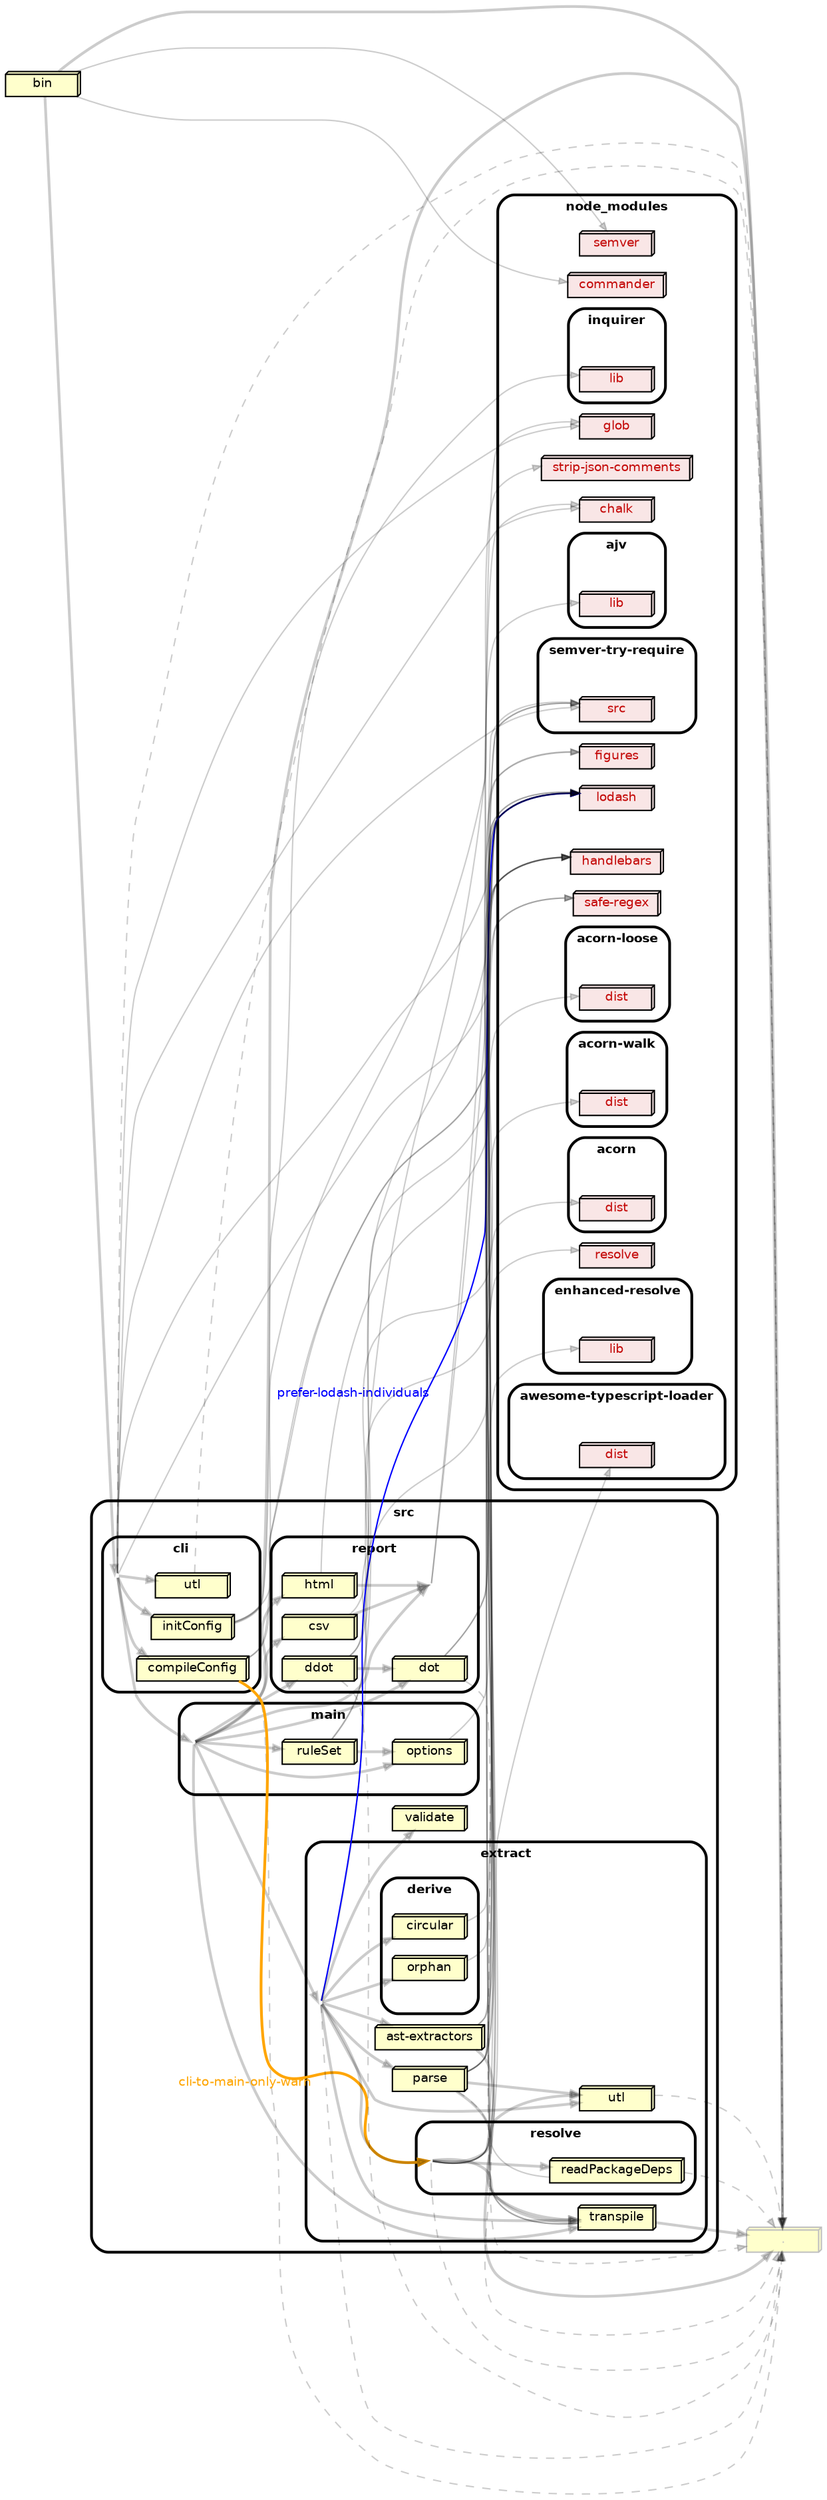 strict digraph "dependency-cruiser output"{
    rankdir="LR" splines="true" overlap="false" nodesep="0.16" ranksep="0.18" fontname="Helvetica-bold" fontsize="9" style="rounded,bold,filled" fillcolor="#ffffff" compound="true"
    node [shape="box" style="rounded, filled" height="0.2" color="black" fillcolor="#ffffcc" fontcolor="black" fontname="Helvetica" fontsize="9"]
    edge [arrowhead="normal" arrowsize="0.6" penwidth="2.0" color="#00000033" fontname="Helvetica" fontsize="9"]

    "." [label=<.> tooltip="." color="grey" fontcolor="grey" shape="box3d"]
    "bin" [label=<bin> tooltip="bin" URL="https://github.com/sverweij/dependency-cruiser/blob/develop/bin" shape="box3d"]
    "bin" -> "."
    "bin" -> "src/cli"
    "bin" -> "node_modules/commander" [penwidth="1.0"]
    "bin" -> "node_modules/semver" [penwidth="1.0"]
    subgraph "cluster_node_modules" {label="node_modules" "node_modules" [width="0.05" shape="point" style="invis"] subgraph "cluster_node_modules/acorn-loose" {label="acorn-loose" "node_modules/acorn-loose" [width="0.05" shape="point" style="invis"] "node_modules/acorn-loose/dist" [label=<dist> tooltip="dist" URL="https://github.com/sverweij/dependency-cruiser/blob/develop/node_modules/acorn-loose/dist" shape="box3d" fillcolor="#c40b0a1a" fontcolor="#c40b0a"] } }
    subgraph "cluster_node_modules" {label="node_modules" "node_modules" [width="0.05" shape="point" style="invis"] subgraph "cluster_node_modules/acorn-walk" {label="acorn-walk" "node_modules/acorn-walk" [width="0.05" shape="point" style="invis"] "node_modules/acorn-walk/dist" [label=<dist> tooltip="dist" URL="https://github.com/sverweij/dependency-cruiser/blob/develop/node_modules/acorn-walk/dist" shape="box3d" fillcolor="#c40b0a1a" fontcolor="#c40b0a"] } }
    subgraph "cluster_node_modules" {label="node_modules" "node_modules" [width="0.05" shape="point" style="invis"] subgraph "cluster_node_modules/acorn" {label="acorn" "node_modules/acorn" [width="0.05" shape="point" style="invis"] "node_modules/acorn/dist" [label=<dist> tooltip="dist" URL="https://github.com/sverweij/dependency-cruiser/blob/develop/node_modules/acorn/dist" shape="box3d" fillcolor="#c40b0a1a" fontcolor="#c40b0a"] } }
    subgraph "cluster_node_modules" {label="node_modules" "node_modules" [width="0.05" shape="point" style="invis"] subgraph "cluster_node_modules/ajv" {label="ajv" "node_modules/ajv" [width="0.05" shape="point" style="invis"] "node_modules/ajv/lib" [label=<lib> tooltip="lib" URL="https://github.com/sverweij/dependency-cruiser/blob/develop/node_modules/ajv/lib" shape="box3d" fillcolor="#c40b0a1a" fontcolor="#c40b0a"] } }
    subgraph "cluster_node_modules" {label="node_modules" "node_modules" [width="0.05" shape="point" style="invis"] subgraph "cluster_node_modules/awesome-typescript-loader" {label="awesome-typescript-loader" "node_modules/awesome-typescript-loader" [width="0.05" shape="point" style="invis"] "node_modules/awesome-typescript-loader/dist" [label=<dist> tooltip="dist" URL="https://github.com/sverweij/dependency-cruiser/blob/develop/node_modules/awesome-typescript-loader/dist" shape="box3d" fillcolor="#c40b0a1a" fontcolor="#c40b0a"] } }
    subgraph "cluster_node_modules" {label="node_modules" "node_modules" [width="0.05" shape="point" style="invis"] "node_modules/chalk" [label=<chalk> tooltip="chalk" URL="https://github.com/sverweij/dependency-cruiser/blob/develop/node_modules/chalk" shape="box3d" fillcolor="#c40b0a1a" fontcolor="#c40b0a"] }
    subgraph "cluster_node_modules" {label="node_modules" "node_modules" [width="0.05" shape="point" style="invis"] "node_modules/commander" [label=<commander> tooltip="commander" URL="https://github.com/sverweij/dependency-cruiser/blob/develop/node_modules/commander" shape="box3d" fillcolor="#c40b0a1a" fontcolor="#c40b0a"] }
    subgraph "cluster_node_modules" {label="node_modules" "node_modules" [width="0.05" shape="point" style="invis"] subgraph "cluster_node_modules/enhanced-resolve" {label="enhanced-resolve" "node_modules/enhanced-resolve" [width="0.05" shape="point" style="invis"] "node_modules/enhanced-resolve/lib" [label=<lib> tooltip="lib" URL="https://github.com/sverweij/dependency-cruiser/blob/develop/node_modules/enhanced-resolve/lib" shape="box3d" fillcolor="#c40b0a1a" fontcolor="#c40b0a"] } }
    subgraph "cluster_node_modules" {label="node_modules" "node_modules" [width="0.05" shape="point" style="invis"] "node_modules/figures" [label=<figures> tooltip="figures" URL="https://github.com/sverweij/dependency-cruiser/blob/develop/node_modules/figures" shape="box3d" fillcolor="#c40b0a1a" fontcolor="#c40b0a"] }
    subgraph "cluster_node_modules" {label="node_modules" "node_modules" [width="0.05" shape="point" style="invis"] "node_modules/glob" [label=<glob> tooltip="glob" URL="https://github.com/sverweij/dependency-cruiser/blob/develop/node_modules/glob" shape="box3d" fillcolor="#c40b0a1a" fontcolor="#c40b0a"] }
    subgraph "cluster_node_modules" {label="node_modules" "node_modules" [width="0.05" shape="point" style="invis"] "node_modules/handlebars" [label=<handlebars> tooltip="handlebars" URL="https://github.com/sverweij/dependency-cruiser/blob/develop/node_modules/handlebars" shape="box3d" fillcolor="#c40b0a1a" fontcolor="#c40b0a"] }
    subgraph "cluster_node_modules" {label="node_modules" "node_modules" [width="0.05" shape="point" style="invis"] subgraph "cluster_node_modules/inquirer" {label="inquirer" "node_modules/inquirer" [width="0.05" shape="point" style="invis"] "node_modules/inquirer/lib" [label=<lib> tooltip="lib" URL="https://github.com/sverweij/dependency-cruiser/blob/develop/node_modules/inquirer/lib" shape="box3d" fillcolor="#c40b0a1a" fontcolor="#c40b0a"] } }
    subgraph "cluster_node_modules" {label="node_modules" "node_modules" [width="0.05" shape="point" style="invis"] "node_modules/lodash" [label=<lodash> tooltip="lodash" URL="https://github.com/sverweij/dependency-cruiser/blob/develop/node_modules/lodash" shape="box3d" fillcolor="#c40b0a1a" fontcolor="#c40b0a"] }
    subgraph "cluster_node_modules" {label="node_modules" "node_modules" [width="0.05" shape="point" style="invis"] "node_modules/resolve" [label=<resolve> tooltip="resolve" URL="https://github.com/sverweij/dependency-cruiser/blob/develop/node_modules/resolve" shape="box3d" fillcolor="#c40b0a1a" fontcolor="#c40b0a"] }
    subgraph "cluster_node_modules" {label="node_modules" "node_modules" [width="0.05" shape="point" style="invis"] "node_modules/safe-regex" [label=<safe-regex> tooltip="safe-regex" URL="https://github.com/sverweij/dependency-cruiser/blob/develop/node_modules/safe-regex" shape="box3d" fillcolor="#c40b0a1a" fontcolor="#c40b0a"] }
    subgraph "cluster_node_modules" {label="node_modules" "node_modules" [width="0.05" shape="point" style="invis"] "node_modules/semver" [label=<semver> tooltip="semver" URL="https://github.com/sverweij/dependency-cruiser/blob/develop/node_modules/semver" shape="box3d" fillcolor="#c40b0a1a" fontcolor="#c40b0a"] }
    subgraph "cluster_node_modules" {label="node_modules" "node_modules" [width="0.05" shape="point" style="invis"] subgraph "cluster_node_modules/semver-try-require" {label="semver-try-require" "node_modules/semver-try-require" [width="0.05" shape="point" style="invis"] "node_modules/semver-try-require/src" [label=<src> tooltip="src" URL="https://github.com/sverweij/dependency-cruiser/blob/develop/node_modules/semver-try-require/src" shape="box3d" fillcolor="#c40b0a1a" fontcolor="#c40b0a"] } }
    subgraph "cluster_node_modules" {label="node_modules" "node_modules" [width="0.05" shape="point" style="invis"] "node_modules/strip-json-comments" [label=<strip-json-comments> tooltip="strip-json-comments" URL="https://github.com/sverweij/dependency-cruiser/blob/develop/node_modules/strip-json-comments" shape="box3d" fillcolor="#c40b0a1a" fontcolor="#c40b0a"] }
    subgraph "cluster_src" {label="src" "src" [width="0.05" shape="point" style="invis"] "src/cli" [label=<cli> tooltip="cli" URL="https://github.com/sverweij/dependency-cruiser/blob/develop/src/cli" shape="box3d"] }
    "src/cli" -> "src/main"
    "src/cli" -> "src/cli/initConfig"
    "src/cli" -> "src/cli/utl"
    "src/cli" -> "node_modules/glob" [penwidth="1.0"]
    "src/cli" -> "node_modules/lodash" [penwidth="1.0"]
    "src/cli" -> "node_modules/chalk" [penwidth="1.0"]
    "src/cli" -> "node_modules/figures" [penwidth="1.0"]
    "src/cli" -> "src/cli/compileConfig"
    "src/cli" -> "." [style="dashed" penwidth="1.0"]
    "src/cli" -> "node_modules/semver-try-require/src" [penwidth="1.0"]
    subgraph "cluster_src" {label="src" "src" [width="0.05" shape="point" style="invis"] subgraph "cluster_src/cli" {label="cli" "src/cli" [width="0.05" shape="point" style="invis"] "src/cli/compileConfig" [label=<compileConfig> tooltip="compileConfig" URL="https://github.com/sverweij/dependency-cruiser/blob/develop/src/cli/compileConfig" shape="box3d"] } }
    "src/cli/compileConfig" -> "src/extract/resolve" [xlabel="cli-to-main-only-warn" tooltip="cli-to-main-only-warn" fontcolor="orange" color="orange"]
    "src/cli/compileConfig" -> "." [style="dashed" penwidth="1.0"]
    "src/cli/compileConfig" -> "node_modules/lodash" [penwidth="1.0"]
    "src/cli/compileConfig" -> "node_modules/strip-json-comments" [penwidth="1.0"]
    subgraph "cluster_src" {label="src" "src" [width="0.05" shape="point" style="invis"] subgraph "cluster_src/cli" {label="cli" "src/cli" [width="0.05" shape="point" style="invis"] "src/cli/initConfig" [label=<initConfig> tooltip="initConfig" URL="https://github.com/sverweij/dependency-cruiser/blob/develop/src/cli/initConfig" shape="box3d"] } }
    "src/cli/initConfig" -> "."
    "src/cli/initConfig" -> "node_modules/handlebars" [penwidth="1.0"]
    "src/cli/initConfig" -> "node_modules/inquirer/lib" [penwidth="1.0"]
    subgraph "cluster_src" {label="src" "src" [width="0.05" shape="point" style="invis"] subgraph "cluster_src/cli" {label="cli" "src/cli" [width="0.05" shape="point" style="invis"] "src/cli/utl" [label=<utl> tooltip="utl" URL="https://github.com/sverweij/dependency-cruiser/blob/develop/src/cli/utl" shape="box3d"] } }
    "src/cli/utl" -> "." [style="dashed" penwidth="1.0"]
    subgraph "cluster_src" {label="src" "src" [width="0.05" shape="point" style="invis"] "src/extract" [label=<extract> tooltip="extract" URL="https://github.com/sverweij/dependency-cruiser/blob/develop/src/extract" shape="box3d"] }
    "src/extract" -> "src/extract/derive/circular"
    "src/extract" -> "src/extract/derive/orphan"
    "src/extract" -> "src/extract/utl"
    "src/extract" -> "node_modules/lodash" [xlabel="prefer-lodash-individuals" tooltip="prefer-lodash-individuals" penwidth="1.0" fontcolor="blue" color="blue"]
    "src/extract" -> "src/validate"
    "src/extract" -> "src/extract/ast-extractors"
    "src/extract" -> "src/extract/parse"
    "src/extract" -> "src/extract/resolve"
    "src/extract" -> "." [style="dashed" penwidth="1.0"]
    "src/extract" -> "src/extract/transpile"
    "src/extract" -> "node_modules/glob" [penwidth="1.0"]
    subgraph "cluster_src" {label="src" "src" [width="0.05" shape="point" style="invis"] subgraph "cluster_src/extract" {label="extract" "src/extract" [width="0.05" shape="point" style="invis"] "src/extract/ast-extractors" [label=<ast-extractors> tooltip="ast-extractors" URL="https://github.com/sverweij/dependency-cruiser/blob/develop/src/extract/ast-extractors" shape="box3d"] } }
    "src/extract/ast-extractors" -> "node_modules/acorn-walk/dist" [penwidth="1.0"]
    "src/extract/ast-extractors" -> "."
    "src/extract/ast-extractors" -> "node_modules/semver-try-require/src" [penwidth="1.0"]
    subgraph "cluster_src" {label="src" "src" [width="0.05" shape="point" style="invis"] subgraph "cluster_src/extract" {label="extract" "src/extract" [width="0.05" shape="point" style="invis"] subgraph "cluster_src/extract/derive" {label="derive" "src/extract/derive" [width="0.05" shape="point" style="invis"] "src/extract/derive/circular" [label=<circular> tooltip="circular" URL="https://github.com/sverweij/dependency-cruiser/blob/develop/src/extract/derive/circular" shape="box3d"] } } }
    "src/extract/derive/circular" -> "node_modules/lodash" [penwidth="1.0"]
    subgraph "cluster_src" {label="src" "src" [width="0.05" shape="point" style="invis"] subgraph "cluster_src/extract" {label="extract" "src/extract" [width="0.05" shape="point" style="invis"] subgraph "cluster_src/extract/derive" {label="derive" "src/extract/derive" [width="0.05" shape="point" style="invis"] "src/extract/derive/orphan" [label=<orphan> tooltip="orphan" URL="https://github.com/sverweij/dependency-cruiser/blob/develop/src/extract/derive/orphan" shape="box3d"] } } }
    "src/extract/derive/orphan" -> "node_modules/lodash" [penwidth="1.0"]
    subgraph "cluster_src" {label="src" "src" [width="0.05" shape="point" style="invis"] subgraph "cluster_src/extract" {label="extract" "src/extract" [width="0.05" shape="point" style="invis"] "src/extract/parse" [label=<parse> tooltip="parse" URL="https://github.com/sverweij/dependency-cruiser/blob/develop/src/extract/parse" shape="box3d"] } }
    "src/extract/parse" -> "src/extract/transpile"
    "src/extract/parse" -> "src/extract/utl"
    "src/extract/parse" -> "node_modules/acorn/dist" [penwidth="1.0"]
    "src/extract/parse" -> "node_modules/acorn-loose/dist" [penwidth="1.0"]
    "src/extract/parse" -> "." [style="dashed" penwidth="1.0"]
    "src/extract/parse" -> "node_modules/lodash" [penwidth="1.0"]
    "src/extract/parse" -> "node_modules/semver-try-require/src" [penwidth="1.0"]
    subgraph "cluster_src" {label="src" "src" [width="0.05" shape="point" style="invis"] subgraph "cluster_src/extract" {label="extract" "src/extract" [width="0.05" shape="point" style="invis"] "src/extract/resolve" [label=<resolve> tooltip="resolve" URL="https://github.com/sverweij/dependency-cruiser/blob/develop/src/extract/resolve" shape="box3d"] } }
    "src/extract/resolve" -> "src/extract/utl"
    "src/extract/resolve" -> "." [style="dashed" penwidth="1.0"]
    "src/extract/resolve" -> "src/extract/resolve/readPackageDeps"
    "src/extract/resolve" -> "node_modules/lodash" [penwidth="1.0"]
    "src/extract/resolve" -> "node_modules/resolve" [penwidth="1.0"]
    "src/extract/resolve" -> "node_modules/enhanced-resolve/lib" [penwidth="1.0"]
    "src/extract/resolve" -> "src/extract/transpile"
    "src/extract/resolve" -> "node_modules/awesome-typescript-loader/dist" [penwidth="1.0"]
    subgraph "cluster_src" {label="src" "src" [width="0.05" shape="point" style="invis"] subgraph "cluster_src/extract" {label="extract" "src/extract" [width="0.05" shape="point" style="invis"] subgraph "cluster_src/extract/resolve" {label="resolve" "src/extract/resolve" [width="0.05" shape="point" style="invis"] "src/extract/resolve/readPackageDeps" [label=<readPackageDeps> tooltip="readPackageDeps" URL="https://github.com/sverweij/dependency-cruiser/blob/develop/src/extract/resolve/readPackageDeps" shape="box3d"] } } }
    "src/extract/resolve/readPackageDeps" -> "." [style="dashed" penwidth="1.0"]
    "src/extract/resolve/readPackageDeps" -> "node_modules/lodash" [penwidth="1.0"]
    subgraph "cluster_src" {label="src" "src" [width="0.05" shape="point" style="invis"] subgraph "cluster_src/extract" {label="extract" "src/extract" [width="0.05" shape="point" style="invis"] "src/extract/transpile" [label=<transpile> tooltip="transpile" URL="https://github.com/sverweij/dependency-cruiser/blob/develop/src/extract/transpile" shape="box3d"] } }
    "src/extract/transpile" -> "."
    "src/extract/transpile" -> "node_modules/semver-try-require/src" [penwidth="1.0"]
    "src/extract/transpile" -> "node_modules/lodash" [penwidth="1.0"]
    subgraph "cluster_src" {label="src" "src" [width="0.05" shape="point" style="invis"] subgraph "cluster_src/extract" {label="extract" "src/extract" [width="0.05" shape="point" style="invis"] "src/extract/utl" [label=<utl> tooltip="utl" URL="https://github.com/sverweij/dependency-cruiser/blob/develop/src/extract/utl" shape="box3d"] } }
    "src/extract/utl" -> "." [style="dashed" penwidth="1.0"]
    subgraph "cluster_src" {label="src" "src" [width="0.05" shape="point" style="invis"] "src/main" [label=<main> tooltip="main" URL="https://github.com/sverweij/dependency-cruiser/blob/develop/src/main" shape="box3d"] }
    "src/main" -> "src/extract"
    "src/main" -> "src/extract/transpile"
    "src/main" -> "src/report/csv"
    "src/main" -> "src/report/ddot"
    "src/main" -> "src/report/dot"
    "src/main" -> "src/report"
    "src/main" -> "src/report/html"
    "src/main" -> "src/main/options"
    "src/main" -> "src/main/ruleSet"
    subgraph "cluster_src" {label="src" "src" [width="0.05" shape="point" style="invis"] subgraph "cluster_src/main" {label="main" "src/main" [width="0.05" shape="point" style="invis"] "src/main/options" [label=<options> tooltip="options" URL="https://github.com/sverweij/dependency-cruiser/blob/develop/src/main/options" shape="box3d"] } }
    "src/main/options" -> "node_modules/safe-regex" [penwidth="1.0"]
    subgraph "cluster_src" {label="src" "src" [width="0.05" shape="point" style="invis"] subgraph "cluster_src/main" {label="main" "src/main" [width="0.05" shape="point" style="invis"] "src/main/ruleSet" [label=<ruleSet> tooltip="ruleSet" URL="https://github.com/sverweij/dependency-cruiser/blob/develop/src/main/ruleSet" shape="box3d"] } }
    "src/main/ruleSet" -> "src/main/options"
    "src/main/ruleSet" -> "node_modules/ajv/lib" [penwidth="1.0"]
    "src/main/ruleSet" -> "node_modules/safe-regex" [penwidth="1.0"]
    subgraph "cluster_src" {label="src" "src" [width="0.05" shape="point" style="invis"] "src/report" [label=<report> tooltip="report" URL="https://github.com/sverweij/dependency-cruiser/blob/develop/src/report" shape="box3d"] }
    "src/report" -> "node_modules/chalk" [penwidth="1.0"]
    "src/report" -> "node_modules/figures" [penwidth="1.0"]
    subgraph "cluster_src" {label="src" "src" [width="0.05" shape="point" style="invis"] subgraph "cluster_src/report" {label="report" "src/report" [width="0.05" shape="point" style="invis"] "src/report/csv" [label=<csv> tooltip="csv" URL="https://github.com/sverweij/dependency-cruiser/blob/develop/src/report/csv" shape="box3d"] } }
    "src/report/csv" -> "src/report"
    "src/report/csv" -> "node_modules/handlebars" [penwidth="1.0"]
    subgraph "cluster_src" {label="src" "src" [width="0.05" shape="point" style="invis"] subgraph "cluster_src/report" {label="report" "src/report" [width="0.05" shape="point" style="invis"] "src/report/ddot" [label=<ddot> tooltip="ddot" URL="https://github.com/sverweij/dependency-cruiser/blob/develop/src/report/ddot" shape="box3d"] } }
    "src/report/ddot" -> "src/report/dot"
    "src/report/ddot" -> "node_modules/handlebars" [penwidth="1.0"]
    "src/report/ddot" -> "node_modules/lodash" [penwidth="1.0"]
    "src/report/ddot" -> "." [style="dashed" penwidth="1.0"]
    subgraph "cluster_src" {label="src" "src" [width="0.05" shape="point" style="invis"] subgraph "cluster_src/report" {label="report" "src/report" [width="0.05" shape="point" style="invis"] "src/report/dot" [label=<dot> tooltip="dot" URL="https://github.com/sverweij/dependency-cruiser/blob/develop/src/report/dot" shape="box3d"] } }
    "src/report/dot" -> "node_modules/lodash" [penwidth="1.0"]
    "src/report/dot" -> "node_modules/handlebars" [penwidth="1.0"]
    "src/report/dot" -> "." [style="dashed" penwidth="1.0"]
    subgraph "cluster_src" {label="src" "src" [width="0.05" shape="point" style="invis"] subgraph "cluster_src/report" {label="report" "src/report" [width="0.05" shape="point" style="invis"] "src/report/html" [label=<html> tooltip="html" URL="https://github.com/sverweij/dependency-cruiser/blob/develop/src/report/html" shape="box3d"] } }
    "src/report/html" -> "src/report"
    "src/report/html" -> "node_modules/handlebars" [penwidth="1.0"]
    subgraph "cluster_src" {label="src" "src" [width="0.05" shape="point" style="invis"] "src/validate" [label=<validate> tooltip="validate" URL="https://github.com/sverweij/dependency-cruiser/blob/develop/src/validate" shape="box3d"] }
}
